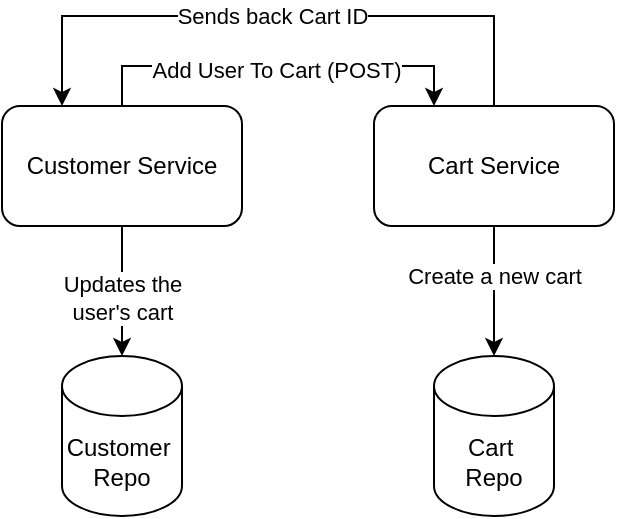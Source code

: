 <mxfile version="24.7.17">
  <diagram name="Page-1" id="nKaYHhrItWZN-qVr3WeW">
    <mxGraphModel dx="866" dy="486" grid="1" gridSize="10" guides="1" tooltips="1" connect="1" arrows="1" fold="1" page="1" pageScale="1" pageWidth="827" pageHeight="1169" math="0" shadow="0">
      <root>
        <mxCell id="0" />
        <mxCell id="1" parent="0" />
        <mxCell id="fm5KzwTFl_PUq41AxEeN-7" style="edgeStyle=orthogonalEdgeStyle;rounded=0;orthogonalLoop=1;jettySize=auto;html=1;exitX=0.5;exitY=0;exitDx=0;exitDy=0;entryX=0.25;entryY=0;entryDx=0;entryDy=0;" edge="1" parent="1" source="fm5KzwTFl_PUq41AxEeN-1" target="fm5KzwTFl_PUq41AxEeN-2">
          <mxGeometry relative="1" as="geometry" />
        </mxCell>
        <mxCell id="fm5KzwTFl_PUq41AxEeN-8" value="Add User To Cart (POST)" style="edgeLabel;html=1;align=center;verticalAlign=middle;resizable=0;points=[];" vertex="1" connectable="0" parent="fm5KzwTFl_PUq41AxEeN-7">
          <mxGeometry x="-0.079" y="-2" relative="1" as="geometry">
            <mxPoint x="6" as="offset" />
          </mxGeometry>
        </mxCell>
        <mxCell id="fm5KzwTFl_PUq41AxEeN-1" value="Customer Service" style="rounded=1;whiteSpace=wrap;html=1;" vertex="1" parent="1">
          <mxGeometry x="294" y="555" width="120" height="60" as="geometry" />
        </mxCell>
        <mxCell id="fm5KzwTFl_PUq41AxEeN-9" style="edgeStyle=orthogonalEdgeStyle;rounded=0;orthogonalLoop=1;jettySize=auto;html=1;exitX=0.5;exitY=0;exitDx=0;exitDy=0;entryX=0.25;entryY=0;entryDx=0;entryDy=0;" edge="1" parent="1" source="fm5KzwTFl_PUq41AxEeN-2" target="fm5KzwTFl_PUq41AxEeN-1">
          <mxGeometry relative="1" as="geometry">
            <Array as="points">
              <mxPoint x="540" y="510" />
              <mxPoint x="324" y="510" />
            </Array>
          </mxGeometry>
        </mxCell>
        <mxCell id="fm5KzwTFl_PUq41AxEeN-10" value="Sends back Cart ID" style="edgeLabel;html=1;align=center;verticalAlign=middle;resizable=0;points=[];" vertex="1" connectable="0" parent="fm5KzwTFl_PUq41AxEeN-9">
          <mxGeometry x="0.021" relative="1" as="geometry">
            <mxPoint as="offset" />
          </mxGeometry>
        </mxCell>
        <mxCell id="fm5KzwTFl_PUq41AxEeN-2" value="Cart Service" style="rounded=1;whiteSpace=wrap;html=1;" vertex="1" parent="1">
          <mxGeometry x="480" y="555" width="120" height="60" as="geometry" />
        </mxCell>
        <mxCell id="fm5KzwTFl_PUq41AxEeN-3" value="Cart&amp;nbsp;&lt;div&gt;Repo&lt;/div&gt;" style="shape=cylinder3;whiteSpace=wrap;html=1;boundedLbl=1;backgroundOutline=1;size=15;" vertex="1" parent="1">
          <mxGeometry x="510" y="680" width="60" height="80" as="geometry" />
        </mxCell>
        <mxCell id="fm5KzwTFl_PUq41AxEeN-4" value="Customer&amp;nbsp;&lt;div&gt;Repo&lt;/div&gt;" style="shape=cylinder3;whiteSpace=wrap;html=1;boundedLbl=1;backgroundOutline=1;size=15;" vertex="1" parent="1">
          <mxGeometry x="324" y="680" width="60" height="80" as="geometry" />
        </mxCell>
        <mxCell id="fm5KzwTFl_PUq41AxEeN-5" style="edgeStyle=orthogonalEdgeStyle;rounded=0;orthogonalLoop=1;jettySize=auto;html=1;exitX=0.5;exitY=1;exitDx=0;exitDy=0;entryX=0.5;entryY=0;entryDx=0;entryDy=0;entryPerimeter=0;" edge="1" parent="1" source="fm5KzwTFl_PUq41AxEeN-1" target="fm5KzwTFl_PUq41AxEeN-4">
          <mxGeometry relative="1" as="geometry" />
        </mxCell>
        <mxCell id="fm5KzwTFl_PUq41AxEeN-11" value="Updates the&lt;div&gt;user&#39;s cart&lt;/div&gt;" style="edgeLabel;html=1;align=center;verticalAlign=middle;resizable=0;points=[];" vertex="1" connectable="0" parent="fm5KzwTFl_PUq41AxEeN-5">
          <mxGeometry x="-0.374" y="-1" relative="1" as="geometry">
            <mxPoint x="1" y="15" as="offset" />
          </mxGeometry>
        </mxCell>
        <mxCell id="fm5KzwTFl_PUq41AxEeN-6" style="edgeStyle=orthogonalEdgeStyle;rounded=0;orthogonalLoop=1;jettySize=auto;html=1;exitX=0.5;exitY=1;exitDx=0;exitDy=0;entryX=0.5;entryY=0;entryDx=0;entryDy=0;entryPerimeter=0;" edge="1" parent="1" source="fm5KzwTFl_PUq41AxEeN-2" target="fm5KzwTFl_PUq41AxEeN-3">
          <mxGeometry relative="1" as="geometry">
            <Array as="points">
              <mxPoint x="540" y="660" />
              <mxPoint x="540" y="660" />
            </Array>
          </mxGeometry>
        </mxCell>
        <mxCell id="fm5KzwTFl_PUq41AxEeN-12" value="Create a new cart" style="edgeLabel;html=1;align=center;verticalAlign=middle;resizable=0;points=[];" vertex="1" connectable="0" parent="fm5KzwTFl_PUq41AxEeN-6">
          <mxGeometry x="-0.254" y="1" relative="1" as="geometry">
            <mxPoint x="-1" y="1" as="offset" />
          </mxGeometry>
        </mxCell>
      </root>
    </mxGraphModel>
  </diagram>
</mxfile>
